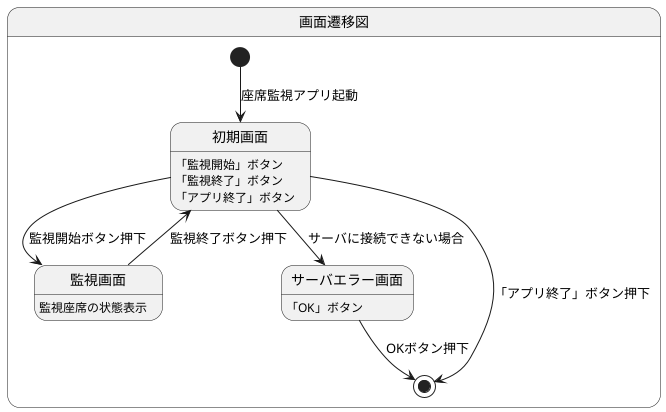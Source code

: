 @startuml 画面遷移図

state 画面遷移図 {
	[*] --> 初期画面 :座席監視アプリ起動
	初期画面 --> 監視画面 :監視開始ボタン押下
	初期画面 --> サーバエラー画面 :サーバに接続できない場合
	初期画面 --> [*] :「アプリ終了」ボタン押下
	初期画面 : 「監視開始」ボタン
	初期画面 : 「監視終了」ボタン
	初期画面 : 「アプリ終了」ボタン

	監視画面 --> 初期画面 :監視終了ボタン押下
	監視画面 : 監視座席の状態表示

	サーバエラー画面 --> [*] :OKボタン押下
	サーバエラー画面 : 「OK」ボタン
}

@enduml